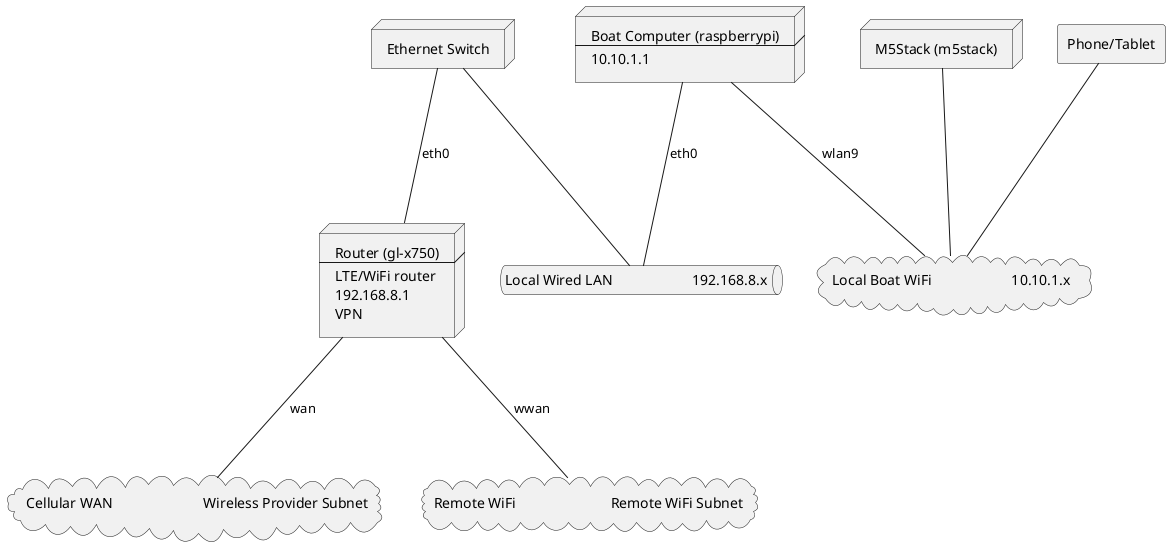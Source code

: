 @startuml
node Router [
 Router (gl-x750)
 ---
 LTE/WiFi router
 192.168.8.1
 VPN
]
node EthernetHub [
 Ethernet Switch
]
node BoatComputer  [
 Boat Computer (raspberrypi)
 ---
 10.10.1.1
]
node M5Stack  [
 M5Stack (m5stack)
]
cloud CellularWAN [
 Cellular WAN                         Wireless Provider Subnet
]
cloud RemoteWiFi [
 Remote WiFi                          Remote WiFi Subnet
]
cloud LocalBoatWiFi [
 Local Boat WiFi                      10.10.1.x
]
queue LocalWiredLAN [
 Local Wired LAN                      192.168.8.x
]
agent MobileDevice [
 Phone/Tablet
]

BoatComputer --- LocalBoatWiFi : wlan9
BoatComputer --- LocalWiredLAN : eth0
Router --- CellularWAN : wan
Router --- RemoteWiFi : wwan
EthernetHub --- Router : eth0
EthernetHub --- LocalWiredLAN
M5Stack --- LocalBoatWiFi
MobileDevice --- LocalBoatWiFi
@enduml
